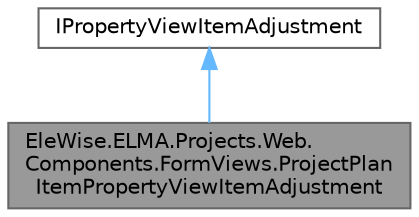 digraph "EleWise.ELMA.Projects.Web.Components.FormViews.ProjectPlanItemPropertyViewItemAdjustment"
{
 // LATEX_PDF_SIZE
  bgcolor="transparent";
  edge [fontname=Helvetica,fontsize=10,labelfontname=Helvetica,labelfontsize=10];
  node [fontname=Helvetica,fontsize=10,shape=box,height=0.2,width=0.4];
  Node1 [id="Node000001",label="EleWise.ELMA.Projects.Web.\lComponents.FormViews.ProjectPlan\lItemPropertyViewItemAdjustment",height=0.2,width=0.4,color="gray40", fillcolor="grey60", style="filled", fontcolor="black",tooltip="Подмена свойств элемента диаграммы на свойства проектной задачи"];
  Node2 -> Node1 [id="edge1_Node000001_Node000002",dir="back",color="steelblue1",style="solid",tooltip=" "];
  Node2 [id="Node000002",label="IPropertyViewItemAdjustment",height=0.2,width=0.4,color="gray40", fillcolor="white", style="filled",tooltip=" "];
}
